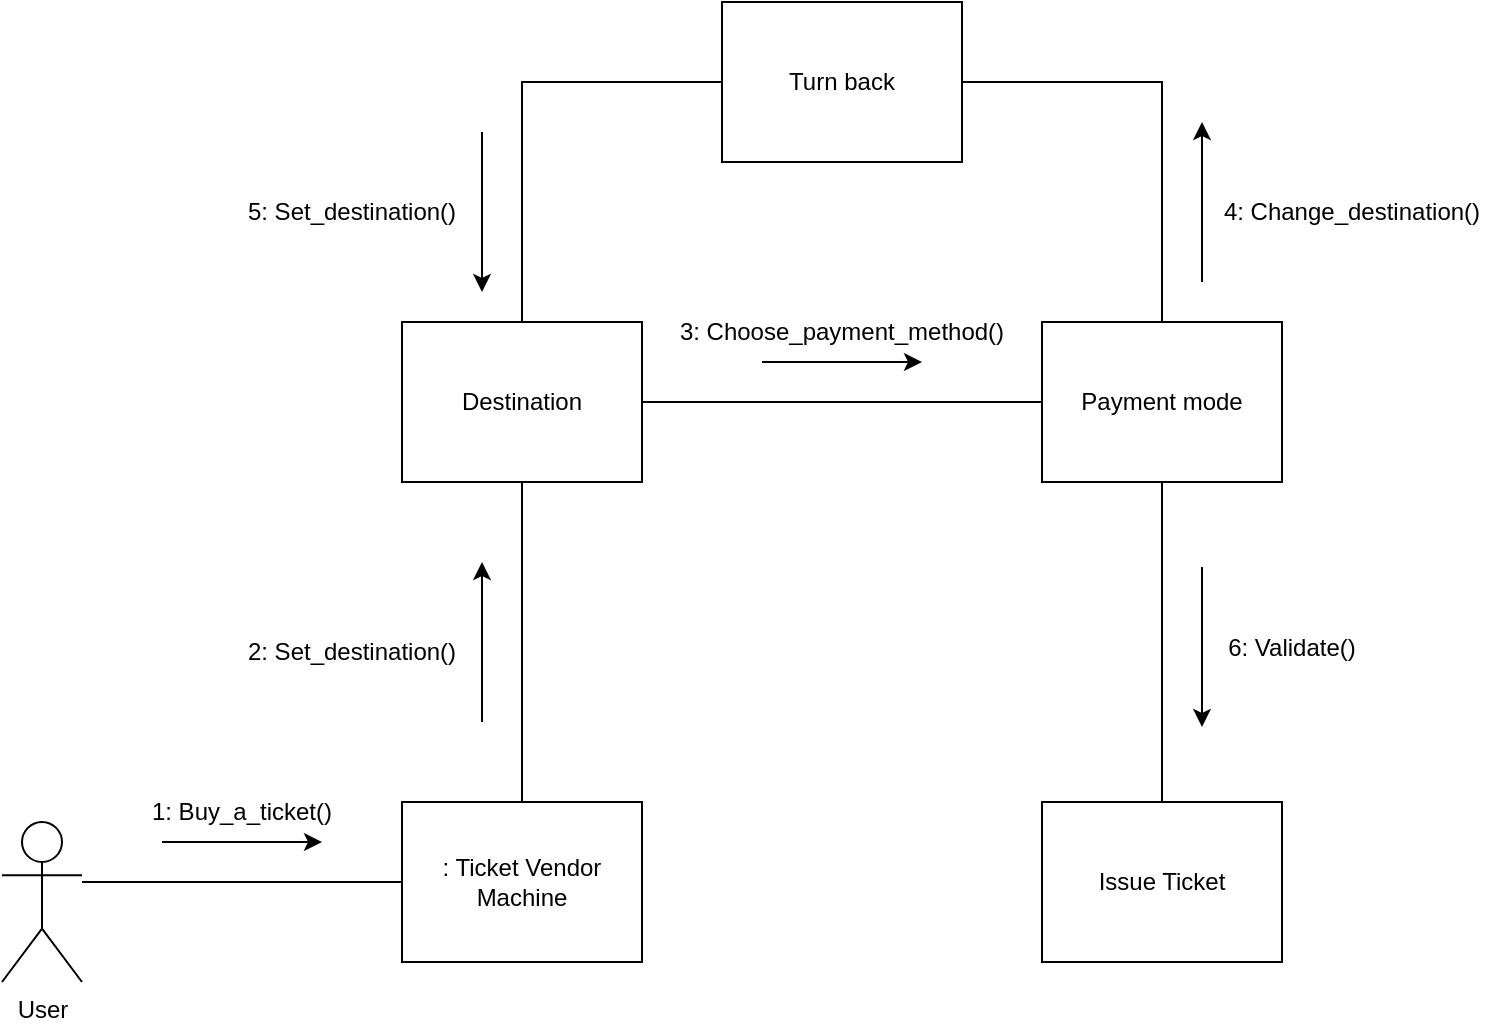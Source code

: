 <mxfile version="21.1.2" type="device">
  <diagram name="Page-1" id="goCgEQiEx6BdSj3fYjsd">
    <mxGraphModel dx="1290" dy="629" grid="1" gridSize="10" guides="1" tooltips="1" connect="1" arrows="1" fold="1" page="1" pageScale="1" pageWidth="850" pageHeight="1100" math="0" shadow="0">
      <root>
        <mxCell id="0" />
        <mxCell id="1" parent="0" />
        <mxCell id="GbLoOH4xWeaX75ssoXW5-12" style="edgeStyle=orthogonalEdgeStyle;rounded=0;orthogonalLoop=1;jettySize=auto;html=1;exitX=1;exitY=0.333;exitDx=0;exitDy=0;exitPerimeter=0;" edge="1" parent="1" source="GbLoOH4xWeaX75ssoXW5-1">
          <mxGeometry relative="1" as="geometry">
            <mxPoint x="120" y="597" as="targetPoint" />
          </mxGeometry>
        </mxCell>
        <mxCell id="GbLoOH4xWeaX75ssoXW5-1" value="User" style="shape=umlActor;verticalLabelPosition=bottom;verticalAlign=top;html=1;" vertex="1" parent="1">
          <mxGeometry x="80" y="570" width="40" height="80" as="geometry" />
        </mxCell>
        <mxCell id="GbLoOH4xWeaX75ssoXW5-4" value="" style="edgeStyle=orthogonalEdgeStyle;rounded=0;orthogonalLoop=1;jettySize=auto;html=1;endArrow=none;endFill=0;" edge="1" parent="1" source="GbLoOH4xWeaX75ssoXW5-2" target="GbLoOH4xWeaX75ssoXW5-3">
          <mxGeometry relative="1" as="geometry" />
        </mxCell>
        <mxCell id="GbLoOH4xWeaX75ssoXW5-2" value=": Ticket Vendor Machine" style="html=1;whiteSpace=wrap;" vertex="1" parent="1">
          <mxGeometry x="280" y="560" width="120" height="80" as="geometry" />
        </mxCell>
        <mxCell id="GbLoOH4xWeaX75ssoXW5-6" value="" style="edgeStyle=orthogonalEdgeStyle;rounded=0;orthogonalLoop=1;jettySize=auto;html=1;endArrow=none;endFill=0;" edge="1" parent="1" source="GbLoOH4xWeaX75ssoXW5-3" target="GbLoOH4xWeaX75ssoXW5-5">
          <mxGeometry relative="1" as="geometry" />
        </mxCell>
        <mxCell id="GbLoOH4xWeaX75ssoXW5-3" value="Destination" style="html=1;whiteSpace=wrap;" vertex="1" parent="1">
          <mxGeometry x="280" y="320" width="120" height="80" as="geometry" />
        </mxCell>
        <mxCell id="GbLoOH4xWeaX75ssoXW5-8" value="" style="edgeStyle=orthogonalEdgeStyle;rounded=0;orthogonalLoop=1;jettySize=auto;html=1;endArrow=none;endFill=0;" edge="1" parent="1" source="GbLoOH4xWeaX75ssoXW5-5" target="GbLoOH4xWeaX75ssoXW5-7">
          <mxGeometry relative="1" as="geometry" />
        </mxCell>
        <mxCell id="GbLoOH4xWeaX75ssoXW5-23" value="" style="edgeStyle=orthogonalEdgeStyle;rounded=0;orthogonalLoop=1;jettySize=auto;html=1;endArrow=none;endFill=0;" edge="1" parent="1" source="GbLoOH4xWeaX75ssoXW5-5" target="GbLoOH4xWeaX75ssoXW5-22">
          <mxGeometry relative="1" as="geometry">
            <Array as="points">
              <mxPoint x="660" y="200" />
            </Array>
          </mxGeometry>
        </mxCell>
        <mxCell id="GbLoOH4xWeaX75ssoXW5-5" value="Payment mode" style="html=1;whiteSpace=wrap;" vertex="1" parent="1">
          <mxGeometry x="600" y="320" width="120" height="80" as="geometry" />
        </mxCell>
        <mxCell id="GbLoOH4xWeaX75ssoXW5-7" value="Issue Ticket" style="html=1;whiteSpace=wrap;" vertex="1" parent="1">
          <mxGeometry x="600" y="560" width="120" height="80" as="geometry" />
        </mxCell>
        <mxCell id="GbLoOH4xWeaX75ssoXW5-10" value="" style="endArrow=none;html=1;rounded=0;entryX=0;entryY=0.5;entryDx=0;entryDy=0;" edge="1" parent="1" target="GbLoOH4xWeaX75ssoXW5-2">
          <mxGeometry width="50" height="50" relative="1" as="geometry">
            <mxPoint x="120" y="600" as="sourcePoint" />
            <mxPoint x="360" y="480" as="targetPoint" />
          </mxGeometry>
        </mxCell>
        <mxCell id="GbLoOH4xWeaX75ssoXW5-11" value="" style="endArrow=classic;html=1;rounded=0;" edge="1" parent="1">
          <mxGeometry width="50" height="50" relative="1" as="geometry">
            <mxPoint x="160" y="580" as="sourcePoint" />
            <mxPoint x="240" y="580" as="targetPoint" />
            <Array as="points" />
          </mxGeometry>
        </mxCell>
        <mxCell id="GbLoOH4xWeaX75ssoXW5-13" value="1: Buy_a_ticket()" style="text;html=1;strokeColor=none;fillColor=none;align=center;verticalAlign=middle;whiteSpace=wrap;rounded=0;" vertex="1" parent="1">
          <mxGeometry x="150" y="550" width="100" height="30" as="geometry" />
        </mxCell>
        <mxCell id="GbLoOH4xWeaX75ssoXW5-14" value="" style="endArrow=classic;html=1;rounded=0;" edge="1" parent="1">
          <mxGeometry width="50" height="50" relative="1" as="geometry">
            <mxPoint x="320" y="520" as="sourcePoint" />
            <mxPoint x="320" y="440" as="targetPoint" />
          </mxGeometry>
        </mxCell>
        <mxCell id="GbLoOH4xWeaX75ssoXW5-16" value="2: Set_destination()" style="text;html=1;strokeColor=none;fillColor=none;align=center;verticalAlign=middle;whiteSpace=wrap;rounded=0;" vertex="1" parent="1">
          <mxGeometry x="200" y="470" width="110" height="30" as="geometry" />
        </mxCell>
        <mxCell id="GbLoOH4xWeaX75ssoXW5-17" value="" style="endArrow=classic;html=1;rounded=0;" edge="1" parent="1">
          <mxGeometry width="50" height="50" relative="1" as="geometry">
            <mxPoint x="460" y="340" as="sourcePoint" />
            <mxPoint x="540" y="340" as="targetPoint" />
          </mxGeometry>
        </mxCell>
        <mxCell id="GbLoOH4xWeaX75ssoXW5-18" value="3: Choose_payment_method()" style="text;html=1;strokeColor=none;fillColor=none;align=center;verticalAlign=middle;whiteSpace=wrap;rounded=0;" vertex="1" parent="1">
          <mxGeometry x="415" y="310" width="170" height="30" as="geometry" />
        </mxCell>
        <mxCell id="GbLoOH4xWeaX75ssoXW5-19" value="" style="endArrow=classic;html=1;rounded=0;" edge="1" parent="1">
          <mxGeometry width="50" height="50" relative="1" as="geometry">
            <mxPoint x="680" y="442.5" as="sourcePoint" />
            <mxPoint x="680" y="522.5" as="targetPoint" />
          </mxGeometry>
        </mxCell>
        <mxCell id="GbLoOH4xWeaX75ssoXW5-20" value="6: Validate()" style="text;html=1;strokeColor=none;fillColor=none;align=center;verticalAlign=middle;whiteSpace=wrap;rounded=0;" vertex="1" parent="1">
          <mxGeometry x="690" y="470" width="70" height="25" as="geometry" />
        </mxCell>
        <mxCell id="GbLoOH4xWeaX75ssoXW5-22" value="Turn back" style="html=1;whiteSpace=wrap;" vertex="1" parent="1">
          <mxGeometry x="440" y="160" width="120" height="80" as="geometry" />
        </mxCell>
        <mxCell id="GbLoOH4xWeaX75ssoXW5-24" value="" style="endArrow=none;html=1;rounded=0;entryX=0;entryY=0.5;entryDx=0;entryDy=0;exitX=0.5;exitY=0;exitDx=0;exitDy=0;" edge="1" parent="1" source="GbLoOH4xWeaX75ssoXW5-3" target="GbLoOH4xWeaX75ssoXW5-22">
          <mxGeometry width="50" height="50" relative="1" as="geometry">
            <mxPoint x="350" y="470" as="sourcePoint" />
            <mxPoint x="400" y="420" as="targetPoint" />
            <Array as="points">
              <mxPoint x="340" y="200" />
            </Array>
          </mxGeometry>
        </mxCell>
        <mxCell id="GbLoOH4xWeaX75ssoXW5-25" value="" style="endArrow=classic;html=1;rounded=0;" edge="1" parent="1">
          <mxGeometry width="50" height="50" relative="1" as="geometry">
            <mxPoint x="680" y="300" as="sourcePoint" />
            <mxPoint x="680" y="220" as="targetPoint" />
          </mxGeometry>
        </mxCell>
        <mxCell id="GbLoOH4xWeaX75ssoXW5-26" value="4: Change_destination()" style="text;html=1;strokeColor=none;fillColor=none;align=center;verticalAlign=middle;whiteSpace=wrap;rounded=0;" vertex="1" parent="1">
          <mxGeometry x="680" y="250" width="150" height="30" as="geometry" />
        </mxCell>
        <mxCell id="GbLoOH4xWeaX75ssoXW5-27" value="5: Set_destination()" style="text;html=1;strokeColor=none;fillColor=none;align=center;verticalAlign=middle;whiteSpace=wrap;rounded=0;" vertex="1" parent="1">
          <mxGeometry x="200" y="250" width="110" height="30" as="geometry" />
        </mxCell>
        <mxCell id="GbLoOH4xWeaX75ssoXW5-28" value="" style="endArrow=classic;html=1;rounded=0;" edge="1" parent="1">
          <mxGeometry width="50" height="50" relative="1" as="geometry">
            <mxPoint x="320" y="225" as="sourcePoint" />
            <mxPoint x="320" y="305" as="targetPoint" />
          </mxGeometry>
        </mxCell>
      </root>
    </mxGraphModel>
  </diagram>
</mxfile>

